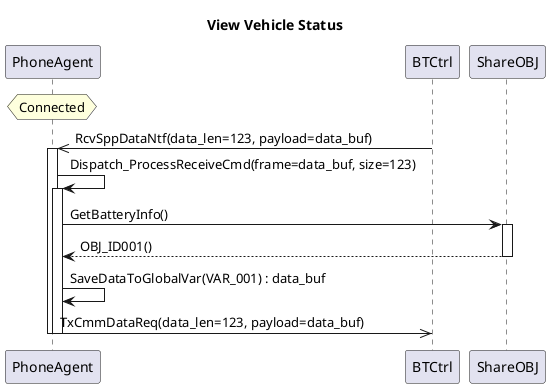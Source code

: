 @startuml View Vehicle Status

title View Vehicle Status

participant PhoneAgent
participant BTCtrl
participant ShareOBJ

hnote over PhoneAgent : Connected
BTCtrl->>PhoneAgent : RcvSppDataNtf(data_len=123, payload=data_buf)
activate PhoneAgent
PhoneAgent->PhoneAgent : Dispatch_ProcessReceiveCmd(frame=data_buf, size=123)
activate PhoneAgent
PhoneAgent->ShareOBJ : GetBatteryInfo()
activate ShareOBJ
ShareOBJ-->PhoneAgent : OBJ_ID001()
deactivate ShareOBJ
PhoneAgent->PhoneAgent : SaveDataToGlobalVar(VAR_001) : data_buf
PhoneAgent->>BTCtrl : TxCmmDataReq(data_len=123, payload=data_buf)
deactivate PhoneAgent
deactivate PhoneAgent

@enduml